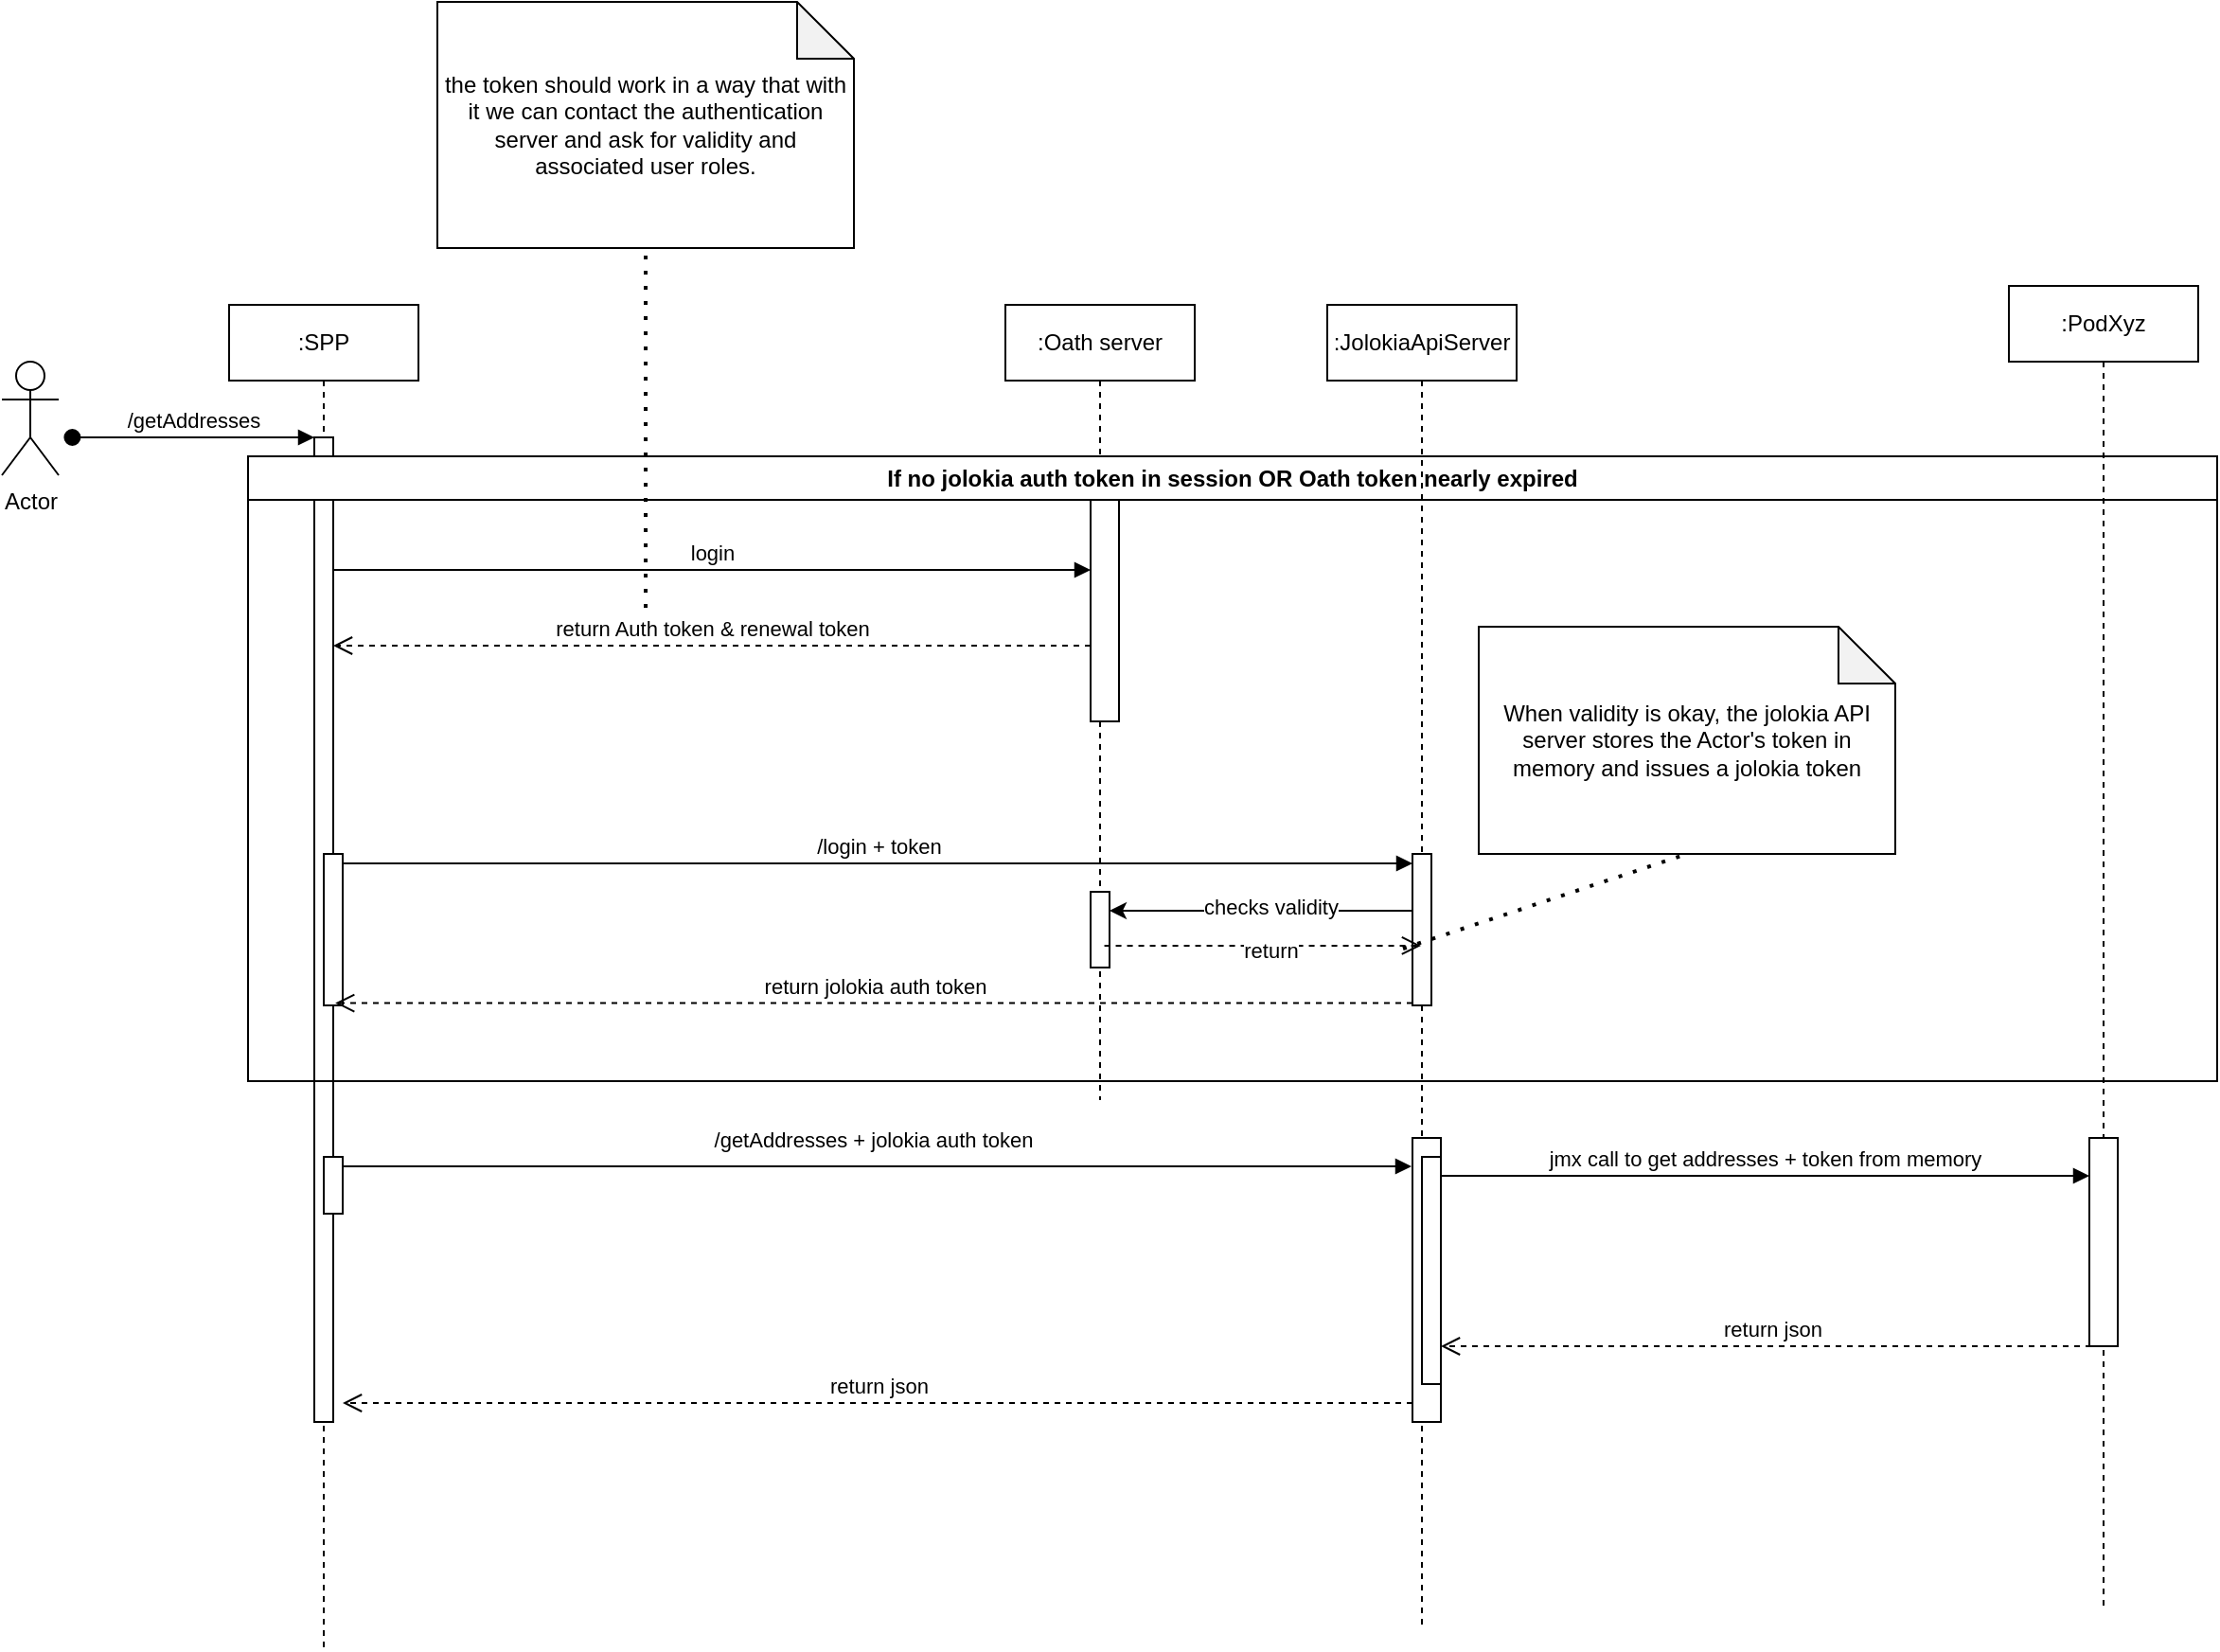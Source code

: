 <mxfile version="24.8.3">
  <diagram name="Page-1" id="2YBvvXClWsGukQMizWep">
    <mxGraphModel dx="2126" dy="2316" grid="1" gridSize="10" guides="1" tooltips="1" connect="1" arrows="1" fold="1" page="1" pageScale="1" pageWidth="850" pageHeight="1100" math="0" shadow="0">
      <root>
        <mxCell id="0" />
        <mxCell id="1" parent="0" />
        <mxCell id="aM9ryv3xv72pqoxQDRHE-1" value=":SPP" style="shape=umlLifeline;perimeter=lifelinePerimeter;whiteSpace=wrap;html=1;container=0;dropTarget=0;collapsible=0;recursiveResize=0;outlineConnect=0;portConstraint=eastwest;newEdgeStyle={&quot;edgeStyle&quot;:&quot;elbowEdgeStyle&quot;,&quot;elbow&quot;:&quot;vertical&quot;,&quot;curved&quot;:0,&quot;rounded&quot;:0};" parent="1" vertex="1">
          <mxGeometry x="40" y="40" width="100" height="710" as="geometry" />
        </mxCell>
        <mxCell id="aM9ryv3xv72pqoxQDRHE-2" value="" style="html=1;points=[];perimeter=orthogonalPerimeter;outlineConnect=0;targetShapes=umlLifeline;portConstraint=eastwest;newEdgeStyle={&quot;edgeStyle&quot;:&quot;elbowEdgeStyle&quot;,&quot;elbow&quot;:&quot;vertical&quot;,&quot;curved&quot;:0,&quot;rounded&quot;:0};" parent="aM9ryv3xv72pqoxQDRHE-1" vertex="1">
          <mxGeometry x="45" y="70" width="10" height="520" as="geometry" />
        </mxCell>
        <mxCell id="aM9ryv3xv72pqoxQDRHE-3" value="/getAddresses" style="html=1;verticalAlign=bottom;startArrow=oval;endArrow=block;startSize=8;edgeStyle=elbowEdgeStyle;elbow=vertical;curved=0;rounded=0;" parent="aM9ryv3xv72pqoxQDRHE-1" target="aM9ryv3xv72pqoxQDRHE-2" edge="1">
          <mxGeometry relative="1" as="geometry">
            <mxPoint x="-82.8" y="70" as="sourcePoint" />
          </mxGeometry>
        </mxCell>
        <mxCell id="AOfLZLjCSvr9KJ62sI_o-6" value="" style="html=1;points=[[0,0,0,0,5],[0,1,0,0,-5],[1,0,0,0,5],[1,1,0,0,-5]];perimeter=orthogonalPerimeter;outlineConnect=0;targetShapes=umlLifeline;portConstraint=eastwest;newEdgeStyle={&quot;curved&quot;:0,&quot;rounded&quot;:0};" vertex="1" parent="aM9ryv3xv72pqoxQDRHE-1">
          <mxGeometry x="50" y="450" width="10" height="30" as="geometry" />
        </mxCell>
        <mxCell id="AOfLZLjCSvr9KJ62sI_o-17" value="" style="html=1;points=[[0,0,0,0,5],[0,1,0,0,-5],[1,0,0,0,5],[1,1,0,0,-5]];perimeter=orthogonalPerimeter;outlineConnect=0;targetShapes=umlLifeline;portConstraint=eastwest;newEdgeStyle={&quot;curved&quot;:0,&quot;rounded&quot;:0};" vertex="1" parent="aM9ryv3xv72pqoxQDRHE-1">
          <mxGeometry x="50" y="290" width="10" height="80" as="geometry" />
        </mxCell>
        <mxCell id="AOfLZLjCSvr9KJ62sI_o-18" value="/login + token" style="html=1;verticalAlign=bottom;endArrow=block;curved=0;rounded=0;entryX=0;entryY=0;entryDx=0;entryDy=5;entryPerimeter=0;" edge="1" target="AOfLZLjCSvr9KJ62sI_o-21" parent="aM9ryv3xv72pqoxQDRHE-1">
          <mxGeometry relative="1" as="geometry">
            <mxPoint x="60" y="295" as="sourcePoint" />
          </mxGeometry>
        </mxCell>
        <mxCell id="aM9ryv3xv72pqoxQDRHE-5" value=":Oath server" style="shape=umlLifeline;perimeter=lifelinePerimeter;whiteSpace=wrap;html=1;container=0;dropTarget=0;collapsible=0;recursiveResize=0;outlineConnect=0;portConstraint=eastwest;newEdgeStyle={&quot;edgeStyle&quot;:&quot;elbowEdgeStyle&quot;,&quot;elbow&quot;:&quot;vertical&quot;,&quot;curved&quot;:0,&quot;rounded&quot;:0};" parent="1" vertex="1">
          <mxGeometry x="450" y="40" width="100" height="420" as="geometry" />
        </mxCell>
        <mxCell id="aM9ryv3xv72pqoxQDRHE-6" value="" style="html=1;points=[];perimeter=orthogonalPerimeter;outlineConnect=0;targetShapes=umlLifeline;portConstraint=eastwest;newEdgeStyle={&quot;edgeStyle&quot;:&quot;elbowEdgeStyle&quot;,&quot;elbow&quot;:&quot;vertical&quot;,&quot;curved&quot;:0,&quot;rounded&quot;:0};" parent="aM9ryv3xv72pqoxQDRHE-5" vertex="1">
          <mxGeometry x="45" y="80" width="15" height="140" as="geometry" />
        </mxCell>
        <mxCell id="AOfLZLjCSvr9KJ62sI_o-22" value="" style="html=1;points=[[0,0,0,0,5],[0,1,0,0,-5],[1,0,0,0,5],[1,1,0,0,-5]];perimeter=orthogonalPerimeter;outlineConnect=0;targetShapes=umlLifeline;portConstraint=eastwest;newEdgeStyle={&quot;curved&quot;:0,&quot;rounded&quot;:0};" vertex="1" parent="aM9ryv3xv72pqoxQDRHE-5">
          <mxGeometry x="45" y="310" width="10" height="40" as="geometry" />
        </mxCell>
        <mxCell id="aM9ryv3xv72pqoxQDRHE-7" value="login" style="html=1;verticalAlign=bottom;endArrow=block;edgeStyle=elbowEdgeStyle;elbow=vertical;curved=0;rounded=0;" parent="1" source="aM9ryv3xv72pqoxQDRHE-2" target="aM9ryv3xv72pqoxQDRHE-6" edge="1">
          <mxGeometry relative="1" as="geometry">
            <mxPoint x="195" y="130" as="sourcePoint" />
            <Array as="points">
              <mxPoint x="340" y="180" />
              <mxPoint x="340" y="170" />
              <mxPoint x="210" y="230" />
              <mxPoint x="280" y="150" />
              <mxPoint x="180" y="120" />
            </Array>
          </mxGeometry>
        </mxCell>
        <mxCell id="aM9ryv3xv72pqoxQDRHE-8" value="return Auth token &amp;amp; renewal token" style="html=1;verticalAlign=bottom;endArrow=open;dashed=1;endSize=8;edgeStyle=elbowEdgeStyle;elbow=vertical;curved=0;rounded=0;" parent="1" source="aM9ryv3xv72pqoxQDRHE-6" target="aM9ryv3xv72pqoxQDRHE-2" edge="1">
          <mxGeometry relative="1" as="geometry">
            <mxPoint x="195" y="205" as="targetPoint" />
            <Array as="points">
              <mxPoint x="340" y="220" />
              <mxPoint x="190" y="280" />
            </Array>
          </mxGeometry>
        </mxCell>
        <mxCell id="AOfLZLjCSvr9KJ62sI_o-1" value="If no jolokia auth token in session OR Oath token nearly expired" style="swimlane;whiteSpace=wrap;html=1;" vertex="1" parent="1">
          <mxGeometry x="50" y="120" width="1040" height="330" as="geometry" />
        </mxCell>
        <mxCell id="AOfLZLjCSvr9KJ62sI_o-2" value=":JolokiaApiServer" style="shape=umlLifeline;perimeter=lifelinePerimeter;whiteSpace=wrap;html=1;container=0;dropTarget=0;collapsible=0;recursiveResize=0;outlineConnect=0;portConstraint=eastwest;newEdgeStyle={&quot;edgeStyle&quot;:&quot;elbowEdgeStyle&quot;,&quot;elbow&quot;:&quot;vertical&quot;,&quot;curved&quot;:0,&quot;rounded&quot;:0};" vertex="1" parent="1">
          <mxGeometry x="620" y="40" width="100" height="700" as="geometry" />
        </mxCell>
        <mxCell id="AOfLZLjCSvr9KJ62sI_o-3" value="" style="html=1;points=[];perimeter=orthogonalPerimeter;outlineConnect=0;targetShapes=umlLifeline;portConstraint=eastwest;newEdgeStyle={&quot;edgeStyle&quot;:&quot;elbowEdgeStyle&quot;,&quot;elbow&quot;:&quot;vertical&quot;,&quot;curved&quot;:0,&quot;rounded&quot;:0};" vertex="1" parent="AOfLZLjCSvr9KJ62sI_o-2">
          <mxGeometry x="45" y="440" width="15" height="150" as="geometry" />
        </mxCell>
        <mxCell id="AOfLZLjCSvr9KJ62sI_o-9" value="" style="html=1;points=[[0,0,0,0,5],[0,1,0,0,-5],[1,0,0,0,5],[1,1,0,0,-5]];perimeter=orthogonalPerimeter;outlineConnect=0;targetShapes=umlLifeline;portConstraint=eastwest;newEdgeStyle={&quot;curved&quot;:0,&quot;rounded&quot;:0};" vertex="1" parent="AOfLZLjCSvr9KJ62sI_o-2">
          <mxGeometry x="50" y="450" width="10" height="120" as="geometry" />
        </mxCell>
        <mxCell id="AOfLZLjCSvr9KJ62sI_o-21" value="" style="html=1;points=[[0,0,0,0,5],[0,1,0,0,-5],[1,0,0,0,5],[1,1,0,0,-5]];perimeter=orthogonalPerimeter;outlineConnect=0;targetShapes=umlLifeline;portConstraint=eastwest;newEdgeStyle={&quot;curved&quot;:0,&quot;rounded&quot;:0};" vertex="1" parent="AOfLZLjCSvr9KJ62sI_o-2">
          <mxGeometry x="45" y="290" width="10" height="80" as="geometry" />
        </mxCell>
        <mxCell id="AOfLZLjCSvr9KJ62sI_o-4" value=":PodXyz" style="shape=umlLifeline;perimeter=lifelinePerimeter;whiteSpace=wrap;html=1;container=0;dropTarget=0;collapsible=0;recursiveResize=0;outlineConnect=0;portConstraint=eastwest;newEdgeStyle={&quot;edgeStyle&quot;:&quot;elbowEdgeStyle&quot;,&quot;elbow&quot;:&quot;vertical&quot;,&quot;curved&quot;:0,&quot;rounded&quot;:0};" vertex="1" parent="1">
          <mxGeometry x="980" y="30" width="100" height="700" as="geometry" />
        </mxCell>
        <mxCell id="AOfLZLjCSvr9KJ62sI_o-5" value="" style="html=1;points=[];perimeter=orthogonalPerimeter;outlineConnect=0;targetShapes=umlLifeline;portConstraint=eastwest;newEdgeStyle={&quot;edgeStyle&quot;:&quot;elbowEdgeStyle&quot;,&quot;elbow&quot;:&quot;vertical&quot;,&quot;curved&quot;:0,&quot;rounded&quot;:0};" vertex="1" parent="AOfLZLjCSvr9KJ62sI_o-4">
          <mxGeometry x="42.5" y="450" width="15" height="110" as="geometry" />
        </mxCell>
        <mxCell id="AOfLZLjCSvr9KJ62sI_o-7" value="/getAddresses + jolokia auth token" style="html=1;verticalAlign=bottom;endArrow=block;curved=0;rounded=0;exitX=1;exitY=0;exitDx=0;exitDy=5;exitPerimeter=0;" edge="1" parent="1" source="AOfLZLjCSvr9KJ62sI_o-6">
          <mxGeometry x="-0.008" y="5" relative="1" as="geometry">
            <mxPoint x="20" y="495" as="sourcePoint" />
            <mxPoint x="664.5" y="495" as="targetPoint" />
            <mxPoint as="offset" />
          </mxGeometry>
        </mxCell>
        <mxCell id="AOfLZLjCSvr9KJ62sI_o-8" value="return json" style="html=1;verticalAlign=bottom;endArrow=open;dashed=1;endSize=8;curved=0;rounded=0;entryX=1;entryY=1;entryDx=0;entryDy=-5;entryPerimeter=0;" edge="1" parent="1">
          <mxGeometry relative="1" as="geometry">
            <mxPoint x="100" y="620" as="targetPoint" />
            <mxPoint x="665" y="620" as="sourcePoint" />
          </mxGeometry>
        </mxCell>
        <mxCell id="AOfLZLjCSvr9KJ62sI_o-12" value="return json" style="html=1;verticalAlign=bottom;endArrow=open;dashed=1;endSize=8;curved=0;rounded=0;" edge="1" parent="1" source="AOfLZLjCSvr9KJ62sI_o-4">
          <mxGeometry relative="1" as="geometry">
            <mxPoint x="680" y="590" as="targetPoint" />
            <mxPoint x="942.5" y="590" as="sourcePoint" />
            <Array as="points">
              <mxPoint x="860" y="590" />
            </Array>
          </mxGeometry>
        </mxCell>
        <mxCell id="AOfLZLjCSvr9KJ62sI_o-10" value="jmx call to get addresses + token from memory" style="html=1;verticalAlign=bottom;endArrow=block;curved=0;rounded=0;" edge="1" target="AOfLZLjCSvr9KJ62sI_o-5" parent="1">
          <mxGeometry x="-0.001" relative="1" as="geometry">
            <mxPoint x="680" y="500" as="sourcePoint" />
            <mxPoint x="944.5" y="500" as="targetPoint" />
            <mxPoint as="offset" />
          </mxGeometry>
        </mxCell>
        <mxCell id="AOfLZLjCSvr9KJ62sI_o-13" value="Actor" style="shape=umlActor;verticalLabelPosition=bottom;verticalAlign=top;html=1;outlineConnect=0;" vertex="1" parent="1">
          <mxGeometry x="-80" y="70" width="30" height="60" as="geometry" />
        </mxCell>
        <mxCell id="AOfLZLjCSvr9KJ62sI_o-14" value="the token should work in a way that with it we can contact the authentication server and ask for validity and associated user roles." style="shape=note;whiteSpace=wrap;html=1;backgroundOutline=1;darkOpacity=0.05;" vertex="1" parent="1">
          <mxGeometry x="150" y="-120" width="220" height="130" as="geometry" />
        </mxCell>
        <mxCell id="AOfLZLjCSvr9KJ62sI_o-15" value="" style="endArrow=none;dashed=1;html=1;dashPattern=1 3;strokeWidth=2;rounded=0;" edge="1" parent="1">
          <mxGeometry width="50" height="50" relative="1" as="geometry">
            <mxPoint x="260" y="200" as="sourcePoint" />
            <mxPoint x="260" y="10" as="targetPoint" />
          </mxGeometry>
        </mxCell>
        <mxCell id="AOfLZLjCSvr9KJ62sI_o-19" value="return jolokia auth token" style="html=1;verticalAlign=bottom;endArrow=open;dashed=1;endSize=8;curved=0;rounded=0;entryX=0.607;entryY=0.985;entryDx=0;entryDy=0;entryPerimeter=0;" edge="1" source="AOfLZLjCSvr9KJ62sI_o-21" parent="1" target="AOfLZLjCSvr9KJ62sI_o-17">
          <mxGeometry x="-0.001" relative="1" as="geometry">
            <mxPoint x="95" y="430" as="targetPoint" />
            <mxPoint x="664.5" y="430" as="sourcePoint" />
            <mxPoint as="offset" />
          </mxGeometry>
        </mxCell>
        <mxCell id="AOfLZLjCSvr9KJ62sI_o-23" style="edgeStyle=orthogonalEdgeStyle;rounded=0;orthogonalLoop=1;jettySize=auto;html=1;curved=0;" edge="1" parent="1" source="AOfLZLjCSvr9KJ62sI_o-21" target="AOfLZLjCSvr9KJ62sI_o-22">
          <mxGeometry relative="1" as="geometry">
            <Array as="points">
              <mxPoint x="590" y="360" />
              <mxPoint x="590" y="360" />
            </Array>
          </mxGeometry>
        </mxCell>
        <mxCell id="AOfLZLjCSvr9KJ62sI_o-25" value="checks validity" style="edgeLabel;html=1;align=center;verticalAlign=middle;resizable=0;points=[];" vertex="1" connectable="0" parent="AOfLZLjCSvr9KJ62sI_o-23">
          <mxGeometry x="-0.19" y="-2" relative="1" as="geometry">
            <mxPoint x="-10" as="offset" />
          </mxGeometry>
        </mxCell>
        <mxCell id="AOfLZLjCSvr9KJ62sI_o-24" value="return" style="html=1;verticalAlign=bottom;endArrow=open;dashed=1;endSize=8;curved=0;rounded=0;exitX=0.728;exitY=0.712;exitDx=0;exitDy=0;exitPerimeter=0;" edge="1" parent="1" source="AOfLZLjCSvr9KJ62sI_o-22" target="AOfLZLjCSvr9KJ62sI_o-2">
          <mxGeometry x="0.049" y="-12" relative="1" as="geometry">
            <mxPoint x="550" y="300" as="sourcePoint" />
            <mxPoint x="470" y="300" as="targetPoint" />
            <mxPoint as="offset" />
          </mxGeometry>
        </mxCell>
        <mxCell id="AOfLZLjCSvr9KJ62sI_o-26" value="When validity is okay, the jolokia API server stores the Actor&#39;s token in memory and issues a jolokia token" style="shape=note;whiteSpace=wrap;html=1;backgroundOutline=1;darkOpacity=0.05;" vertex="1" parent="1">
          <mxGeometry x="700" y="210" width="220" height="120" as="geometry" />
        </mxCell>
        <mxCell id="AOfLZLjCSvr9KJ62sI_o-27" value="" style="endArrow=none;dashed=1;html=1;dashPattern=1 3;strokeWidth=2;rounded=0;entryX=0.5;entryY=1;entryDx=0;entryDy=0;entryPerimeter=0;" edge="1" parent="1" target="AOfLZLjCSvr9KJ62sI_o-26">
          <mxGeometry width="50" height="50" relative="1" as="geometry">
            <mxPoint x="660" y="380" as="sourcePoint" />
            <mxPoint x="270" y="20" as="targetPoint" />
          </mxGeometry>
        </mxCell>
      </root>
    </mxGraphModel>
  </diagram>
</mxfile>
